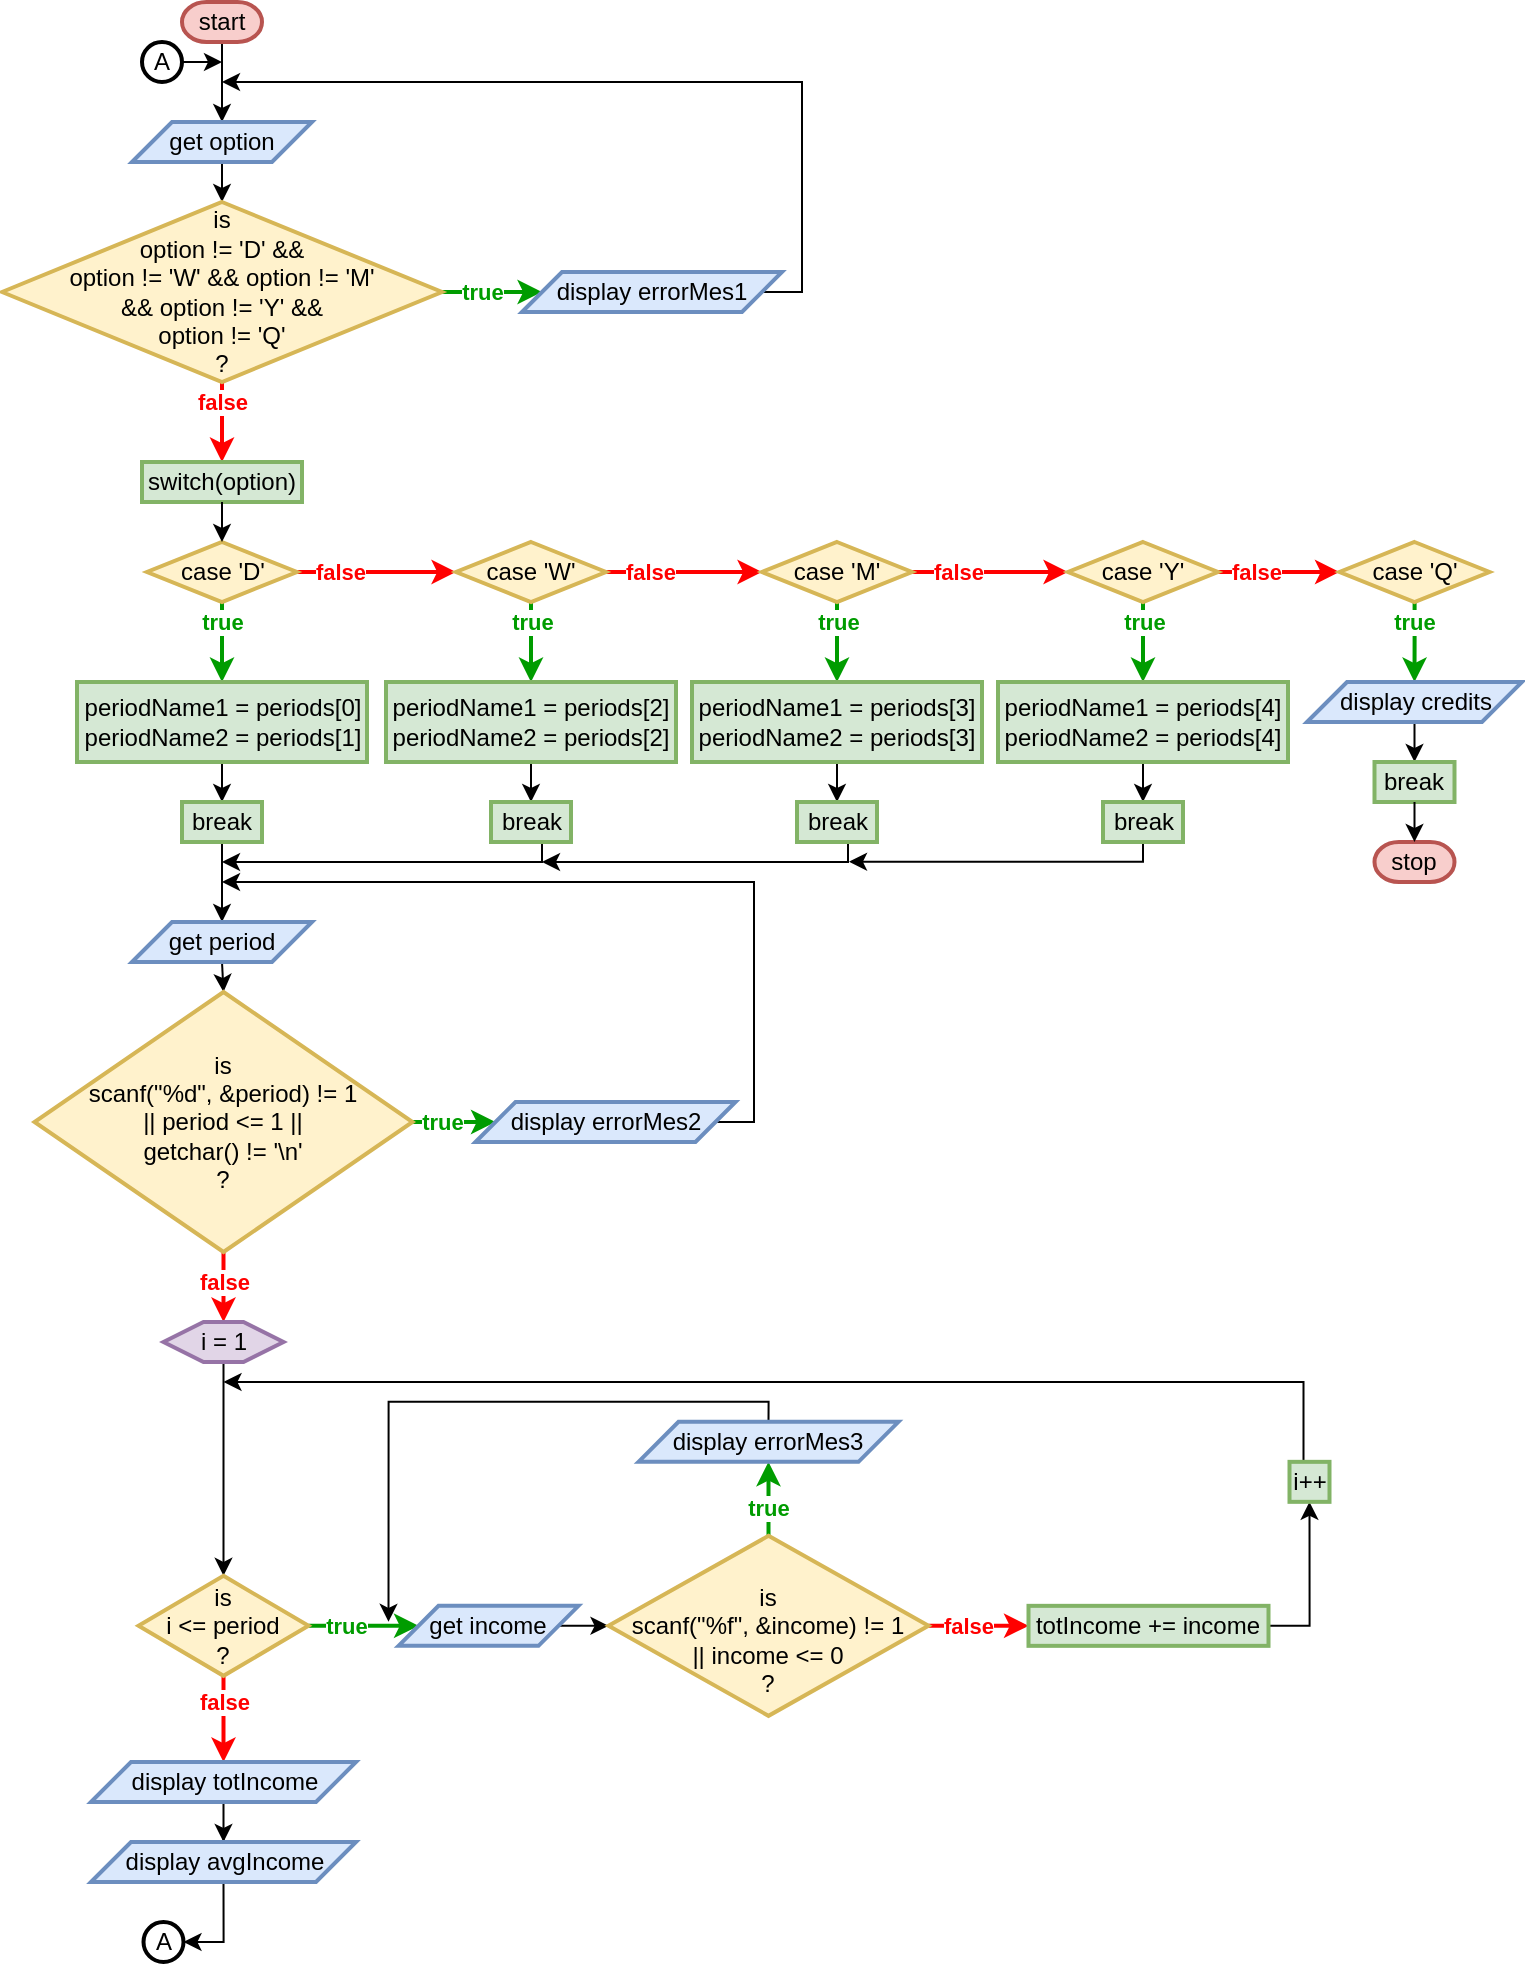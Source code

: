 <mxfile version="22.1.7" type="device">
  <diagram id="C5RBs43oDa-KdzZeNtuy" name="Page-1">
    <mxGraphModel dx="2422" dy="942" grid="1" gridSize="10" guides="1" tooltips="1" connect="1" arrows="1" fold="1" page="1" pageScale="1" pageWidth="827" pageHeight="1169" math="0" shadow="0">
      <root>
        <mxCell id="WIyWlLk6GJQsqaUBKTNV-0" />
        <mxCell id="WIyWlLk6GJQsqaUBKTNV-1" parent="WIyWlLk6GJQsqaUBKTNV-0" />
        <mxCell id="bwwct-PBgF6Mu_VAMtFp-4" value="" style="edgeStyle=orthogonalEdgeStyle;rounded=0;orthogonalLoop=1;jettySize=auto;html=1;" parent="WIyWlLk6GJQsqaUBKTNV-1" source="bwwct-PBgF6Mu_VAMtFp-2" edge="1">
          <mxGeometry relative="1" as="geometry">
            <mxPoint x="144" y="144" as="targetPoint" />
          </mxGeometry>
        </mxCell>
        <mxCell id="bwwct-PBgF6Mu_VAMtFp-2" value="A" style="strokeWidth=2;html=1;shape=mxgraph.flowchart.start_2;whiteSpace=wrap;" parent="WIyWlLk6GJQsqaUBKTNV-1" vertex="1">
          <mxGeometry x="104" y="134" width="20" height="20" as="geometry" />
        </mxCell>
        <mxCell id="bwwct-PBgF6Mu_VAMtFp-9" value="" style="edgeStyle=orthogonalEdgeStyle;rounded=0;orthogonalLoop=1;jettySize=auto;html=1;" parent="WIyWlLk6GJQsqaUBKTNV-1" source="bwwct-PBgF6Mu_VAMtFp-5" target="bwwct-PBgF6Mu_VAMtFp-8" edge="1">
          <mxGeometry relative="1" as="geometry" />
        </mxCell>
        <mxCell id="bwwct-PBgF6Mu_VAMtFp-5" value="start" style="strokeWidth=2;html=1;shape=mxgraph.flowchart.terminator;whiteSpace=wrap;fillColor=#f8cecc;strokeColor=#b85450;" parent="WIyWlLk6GJQsqaUBKTNV-1" vertex="1">
          <mxGeometry x="124" y="114" width="40" height="20" as="geometry" />
        </mxCell>
        <mxCell id="bwwct-PBgF6Mu_VAMtFp-11" value="" style="edgeStyle=orthogonalEdgeStyle;rounded=0;orthogonalLoop=1;jettySize=auto;html=1;" parent="WIyWlLk6GJQsqaUBKTNV-1" source="bwwct-PBgF6Mu_VAMtFp-8" target="bwwct-PBgF6Mu_VAMtFp-10" edge="1">
          <mxGeometry relative="1" as="geometry" />
        </mxCell>
        <mxCell id="bwwct-PBgF6Mu_VAMtFp-8" value="get option" style="shape=parallelogram;perimeter=parallelogramPerimeter;whiteSpace=wrap;html=1;fixedSize=1;strokeWidth=2;fillColor=#dae8fc;strokeColor=#6c8ebf;" parent="WIyWlLk6GJQsqaUBKTNV-1" vertex="1">
          <mxGeometry x="99" y="174" width="90" height="20" as="geometry" />
        </mxCell>
        <mxCell id="bwwct-PBgF6Mu_VAMtFp-13" value="&lt;font color=&quot;#009c00&quot;&gt;true&lt;/font&gt;" style="edgeStyle=orthogonalEdgeStyle;rounded=0;orthogonalLoop=1;jettySize=auto;html=1;fillColor=#d5e8d4;strokeColor=#009C00;strokeWidth=2;fontStyle=1" parent="WIyWlLk6GJQsqaUBKTNV-1" source="bwwct-PBgF6Mu_VAMtFp-10" target="bwwct-PBgF6Mu_VAMtFp-12" edge="1">
          <mxGeometry x="-0.2" relative="1" as="geometry">
            <mxPoint as="offset" />
          </mxGeometry>
        </mxCell>
        <mxCell id="bwwct-PBgF6Mu_VAMtFp-21" value="&lt;b&gt;&lt;font color=&quot;#ff0000&quot;&gt;false&lt;/font&gt;&lt;/b&gt;" style="edgeStyle=orthogonalEdgeStyle;rounded=0;orthogonalLoop=1;jettySize=auto;html=1;exitX=0.5;exitY=1;exitDx=0;exitDy=0;entryX=0.5;entryY=0;entryDx=0;entryDy=0;strokeColor=#FF0000;strokeWidth=2;" parent="WIyWlLk6GJQsqaUBKTNV-1" source="bwwct-PBgF6Mu_VAMtFp-10" target="bwwct-PBgF6Mu_VAMtFp-20" edge="1">
          <mxGeometry x="-0.5" relative="1" as="geometry">
            <mxPoint as="offset" />
          </mxGeometry>
        </mxCell>
        <mxCell id="bwwct-PBgF6Mu_VAMtFp-10" value="is&lt;br&gt;option != &#39;D&#39; &amp;amp;&amp;amp;&lt;br style=&quot;font-size: 11px;&quot;&gt;option != &#39;W&#39; &amp;amp;&amp;amp; option != &#39;M&#39;&lt;br&gt;&amp;amp;&amp;amp; option != &#39;Y&#39; &amp;amp;&amp;amp;&lt;br&gt;option != &#39;Q&#39;&lt;br&gt;?" style="rhombus;whiteSpace=wrap;html=1;strokeWidth=2;fillColor=#fff2cc;strokeColor=#d6b656;" parent="WIyWlLk6GJQsqaUBKTNV-1" vertex="1">
          <mxGeometry x="34" y="214" width="220" height="90" as="geometry" />
        </mxCell>
        <mxCell id="bwwct-PBgF6Mu_VAMtFp-17" style="edgeStyle=orthogonalEdgeStyle;rounded=0;orthogonalLoop=1;jettySize=auto;html=1;exitX=1;exitY=0.5;exitDx=0;exitDy=0;" parent="WIyWlLk6GJQsqaUBKTNV-1" source="bwwct-PBgF6Mu_VAMtFp-12" edge="1">
          <mxGeometry relative="1" as="geometry">
            <mxPoint x="144" y="154" as="targetPoint" />
            <Array as="points">
              <mxPoint x="434" y="259" />
              <mxPoint x="434" y="154" />
            </Array>
          </mxGeometry>
        </mxCell>
        <mxCell id="bwwct-PBgF6Mu_VAMtFp-12" value="display errorMes1" style="shape=parallelogram;perimeter=parallelogramPerimeter;whiteSpace=wrap;html=1;fixedSize=1;strokeWidth=2;fillColor=#dae8fc;strokeColor=#6c8ebf;" parent="WIyWlLk6GJQsqaUBKTNV-1" vertex="1">
          <mxGeometry x="294" y="249" width="130" height="20" as="geometry" />
        </mxCell>
        <mxCell id="bwwct-PBgF6Mu_VAMtFp-20" value="switch(option)" style="whiteSpace=wrap;html=1;strokeWidth=2;fillColor=#d5e8d4;strokeColor=#82b366;" parent="WIyWlLk6GJQsqaUBKTNV-1" vertex="1">
          <mxGeometry x="104" y="344" width="80" height="20" as="geometry" />
        </mxCell>
        <mxCell id="bwwct-PBgF6Mu_VAMtFp-61" value="&lt;b&gt;&lt;font color=&quot;#009c00&quot;&gt;true&lt;/font&gt;&lt;/b&gt;" style="edgeStyle=orthogonalEdgeStyle;rounded=0;orthogonalLoop=1;jettySize=auto;html=1;exitX=0.5;exitY=1;exitDx=0;exitDy=0;entryX=0.5;entryY=0;entryDx=0;entryDy=0;strokeWidth=2;strokeColor=#009C00;" parent="WIyWlLk6GJQsqaUBKTNV-1" source="bwwct-PBgF6Mu_VAMtFp-22" target="bwwct-PBgF6Mu_VAMtFp-24" edge="1">
          <mxGeometry x="-0.5" relative="1" as="geometry">
            <mxPoint as="offset" />
          </mxGeometry>
        </mxCell>
        <mxCell id="bwwct-PBgF6Mu_VAMtFp-62" value="&lt;b&gt;&lt;font color=&quot;#ff0000&quot;&gt;false&lt;/font&gt;&lt;/b&gt;" style="edgeStyle=orthogonalEdgeStyle;rounded=0;orthogonalLoop=1;jettySize=auto;html=1;exitX=1;exitY=0.5;exitDx=0;exitDy=0;entryX=0;entryY=0.5;entryDx=0;entryDy=0;strokeWidth=2;strokeColor=#FF0000;" parent="WIyWlLk6GJQsqaUBKTNV-1" source="bwwct-PBgF6Mu_VAMtFp-22" target="bwwct-PBgF6Mu_VAMtFp-53" edge="1">
          <mxGeometry x="-0.471" relative="1" as="geometry">
            <mxPoint as="offset" />
            <Array as="points">
              <mxPoint x="214" y="399" />
              <mxPoint x="214" y="399" />
            </Array>
          </mxGeometry>
        </mxCell>
        <mxCell id="bwwct-PBgF6Mu_VAMtFp-22" value="case &#39;D&#39;" style="rhombus;whiteSpace=wrap;html=1;strokeWidth=2;fillColor=#fff2cc;strokeColor=#d6b656;" parent="WIyWlLk6GJQsqaUBKTNV-1" vertex="1">
          <mxGeometry x="106.5" y="384" width="75" height="30" as="geometry" />
        </mxCell>
        <mxCell id="bwwct-PBgF6Mu_VAMtFp-29" value="" style="edgeStyle=orthogonalEdgeStyle;rounded=0;orthogonalLoop=1;jettySize=auto;html=1;" parent="WIyWlLk6GJQsqaUBKTNV-1" source="bwwct-PBgF6Mu_VAMtFp-24" target="bwwct-PBgF6Mu_VAMtFp-28" edge="1">
          <mxGeometry relative="1" as="geometry" />
        </mxCell>
        <mxCell id="bwwct-PBgF6Mu_VAMtFp-24" value="periodName1 = periods[0]&lt;br&gt;periodName2 = periods[1]" style="whiteSpace=wrap;html=1;strokeWidth=2;fillColor=#d5e8d4;strokeColor=#82b366;" parent="WIyWlLk6GJQsqaUBKTNV-1" vertex="1">
          <mxGeometry x="71.5" y="454" width="145" height="40" as="geometry" />
        </mxCell>
        <mxCell id="bwwct-PBgF6Mu_VAMtFp-135" style="edgeStyle=orthogonalEdgeStyle;rounded=0;orthogonalLoop=1;jettySize=auto;html=1;exitX=0.5;exitY=1;exitDx=0;exitDy=0;entryX=0.5;entryY=0;entryDx=0;entryDy=0;" parent="WIyWlLk6GJQsqaUBKTNV-1" source="bwwct-PBgF6Mu_VAMtFp-28" target="bJJAs-qii2yfyXWlFx9c-7" edge="1">
          <mxGeometry relative="1" as="geometry">
            <mxPoint x="144" y="734" as="targetPoint" />
          </mxGeometry>
        </mxCell>
        <mxCell id="bwwct-PBgF6Mu_VAMtFp-28" value="break" style="whiteSpace=wrap;html=1;strokeWidth=2;fillColor=#d5e8d4;strokeColor=#82b366;" parent="WIyWlLk6GJQsqaUBKTNV-1" vertex="1">
          <mxGeometry x="124" y="514" width="40" height="20" as="geometry" />
        </mxCell>
        <mxCell id="bwwct-PBgF6Mu_VAMtFp-63" value="&lt;b&gt;&lt;font color=&quot;#009c00&quot;&gt;true&lt;/font&gt;&lt;/b&gt;" style="edgeStyle=orthogonalEdgeStyle;rounded=0;orthogonalLoop=1;jettySize=auto;html=1;exitX=0.5;exitY=1;exitDx=0;exitDy=0;entryX=0.5;entryY=0;entryDx=0;entryDy=0;strokeWidth=2;strokeColor=#009C00;" parent="WIyWlLk6GJQsqaUBKTNV-1" source="bwwct-PBgF6Mu_VAMtFp-53" target="bwwct-PBgF6Mu_VAMtFp-56" edge="1">
          <mxGeometry x="-0.5" relative="1" as="geometry">
            <mxPoint as="offset" />
          </mxGeometry>
        </mxCell>
        <mxCell id="bwwct-PBgF6Mu_VAMtFp-80" value="&lt;b&gt;&lt;font color=&quot;#ff0000&quot;&gt;false&lt;/font&gt;&lt;/b&gt;" style="edgeStyle=orthogonalEdgeStyle;rounded=0;orthogonalLoop=1;jettySize=auto;html=1;exitX=1;exitY=0.5;exitDx=0;exitDy=0;entryX=0;entryY=0.5;entryDx=0;entryDy=0;strokeWidth=2;strokeColor=#FF0000;" parent="WIyWlLk6GJQsqaUBKTNV-1" source="bwwct-PBgF6Mu_VAMtFp-53" target="bwwct-PBgF6Mu_VAMtFp-66" edge="1">
          <mxGeometry x="-0.455" relative="1" as="geometry">
            <mxPoint as="offset" />
          </mxGeometry>
        </mxCell>
        <mxCell id="bwwct-PBgF6Mu_VAMtFp-53" value="case &#39;W&#39;" style="rhombus;whiteSpace=wrap;html=1;strokeWidth=2;fillColor=#fff2cc;strokeColor=#d6b656;" parent="WIyWlLk6GJQsqaUBKTNV-1" vertex="1">
          <mxGeometry x="261" y="384" width="75" height="30" as="geometry" />
        </mxCell>
        <mxCell id="bwwct-PBgF6Mu_VAMtFp-64" style="edgeStyle=orthogonalEdgeStyle;rounded=0;orthogonalLoop=1;jettySize=auto;html=1;exitX=0.5;exitY=1;exitDx=0;exitDy=0;entryX=0.5;entryY=0;entryDx=0;entryDy=0;" parent="WIyWlLk6GJQsqaUBKTNV-1" source="bwwct-PBgF6Mu_VAMtFp-56" target="bwwct-PBgF6Mu_VAMtFp-59" edge="1">
          <mxGeometry relative="1" as="geometry" />
        </mxCell>
        <mxCell id="bwwct-PBgF6Mu_VAMtFp-56" value="periodName1 = periods[2]&lt;br style=&quot;border-color: var(--border-color);&quot;&gt;periodName2 = periods[2]" style="whiteSpace=wrap;html=1;strokeWidth=2;fillColor=#d5e8d4;strokeColor=#82b366;" parent="WIyWlLk6GJQsqaUBKTNV-1" vertex="1">
          <mxGeometry x="226" y="454" width="145" height="40" as="geometry" />
        </mxCell>
        <mxCell id="bwwct-PBgF6Mu_VAMtFp-87" style="edgeStyle=orthogonalEdgeStyle;rounded=0;orthogonalLoop=1;jettySize=auto;html=1;exitX=0.5;exitY=1;exitDx=0;exitDy=0;" parent="WIyWlLk6GJQsqaUBKTNV-1" source="bwwct-PBgF6Mu_VAMtFp-59" edge="1">
          <mxGeometry relative="1" as="geometry">
            <mxPoint x="144" y="544" as="targetPoint" />
            <Array as="points">
              <mxPoint x="304" y="534" />
              <mxPoint x="304" y="544" />
            </Array>
          </mxGeometry>
        </mxCell>
        <mxCell id="bwwct-PBgF6Mu_VAMtFp-59" value="break" style="whiteSpace=wrap;html=1;strokeWidth=2;fillColor=#d5e8d4;strokeColor=#82b366;" parent="WIyWlLk6GJQsqaUBKTNV-1" vertex="1">
          <mxGeometry x="278.5" y="514" width="40" height="20" as="geometry" />
        </mxCell>
        <mxCell id="bwwct-PBgF6Mu_VAMtFp-65" value="&lt;b&gt;&lt;font color=&quot;#009c00&quot;&gt;true&lt;/font&gt;&lt;/b&gt;" style="edgeStyle=orthogonalEdgeStyle;rounded=0;orthogonalLoop=1;jettySize=auto;html=1;exitX=0.5;exitY=1;exitDx=0;exitDy=0;entryX=0.5;entryY=0;entryDx=0;entryDy=0;strokeWidth=2;strokeColor=#009C00;" parent="WIyWlLk6GJQsqaUBKTNV-1" source="bwwct-PBgF6Mu_VAMtFp-66" target="bwwct-PBgF6Mu_VAMtFp-68" edge="1">
          <mxGeometry x="-0.5" relative="1" as="geometry">
            <mxPoint as="offset" />
          </mxGeometry>
        </mxCell>
        <mxCell id="bwwct-PBgF6Mu_VAMtFp-81" value="&lt;b&gt;&lt;font color=&quot;#ff0000&quot;&gt;false&lt;/font&gt;&lt;/b&gt;" style="edgeStyle=orthogonalEdgeStyle;rounded=0;orthogonalLoop=1;jettySize=auto;html=1;exitX=1;exitY=0.5;exitDx=0;exitDy=0;entryX=0;entryY=0.5;entryDx=0;entryDy=0;strokeWidth=2;strokeColor=#FF0000;" parent="WIyWlLk6GJQsqaUBKTNV-1" source="bwwct-PBgF6Mu_VAMtFp-66" target="bwwct-PBgF6Mu_VAMtFp-71" edge="1">
          <mxGeometry x="-0.412" relative="1" as="geometry">
            <mxPoint as="offset" />
          </mxGeometry>
        </mxCell>
        <mxCell id="bwwct-PBgF6Mu_VAMtFp-66" value="case &#39;M&#39;" style="rhombus;whiteSpace=wrap;html=1;strokeWidth=2;fillColor=#fff2cc;strokeColor=#d6b656;" parent="WIyWlLk6GJQsqaUBKTNV-1" vertex="1">
          <mxGeometry x="414" y="384" width="75" height="30" as="geometry" />
        </mxCell>
        <mxCell id="bwwct-PBgF6Mu_VAMtFp-67" style="edgeStyle=orthogonalEdgeStyle;rounded=0;orthogonalLoop=1;jettySize=auto;html=1;exitX=0.5;exitY=1;exitDx=0;exitDy=0;entryX=0.5;entryY=0;entryDx=0;entryDy=0;" parent="WIyWlLk6GJQsqaUBKTNV-1" source="bwwct-PBgF6Mu_VAMtFp-68" target="bwwct-PBgF6Mu_VAMtFp-69" edge="1">
          <mxGeometry relative="1" as="geometry" />
        </mxCell>
        <mxCell id="bwwct-PBgF6Mu_VAMtFp-68" value="periodName1 = periods[3]&lt;br style=&quot;border-color: var(--border-color);&quot;&gt;periodName2 = periods[3]" style="whiteSpace=wrap;html=1;strokeWidth=2;fillColor=#d5e8d4;strokeColor=#82b366;" parent="WIyWlLk6GJQsqaUBKTNV-1" vertex="1">
          <mxGeometry x="379" y="454" width="145" height="40" as="geometry" />
        </mxCell>
        <mxCell id="bwwct-PBgF6Mu_VAMtFp-88" style="edgeStyle=orthogonalEdgeStyle;rounded=0;orthogonalLoop=1;jettySize=auto;html=1;exitX=0.5;exitY=1;exitDx=0;exitDy=0;" parent="WIyWlLk6GJQsqaUBKTNV-1" source="bwwct-PBgF6Mu_VAMtFp-69" edge="1">
          <mxGeometry relative="1" as="geometry">
            <mxPoint x="304" y="544" as="targetPoint" />
            <Array as="points">
              <mxPoint x="457" y="544" />
            </Array>
          </mxGeometry>
        </mxCell>
        <mxCell id="bwwct-PBgF6Mu_VAMtFp-69" value="break" style="whiteSpace=wrap;html=1;strokeWidth=2;fillColor=#d5e8d4;strokeColor=#82b366;" parent="WIyWlLk6GJQsqaUBKTNV-1" vertex="1">
          <mxGeometry x="431.5" y="514" width="40" height="20" as="geometry" />
        </mxCell>
        <mxCell id="bwwct-PBgF6Mu_VAMtFp-70" value="&lt;b&gt;&lt;font color=&quot;#009c00&quot;&gt;true&lt;/font&gt;&lt;/b&gt;" style="edgeStyle=orthogonalEdgeStyle;rounded=0;orthogonalLoop=1;jettySize=auto;html=1;exitX=0.5;exitY=1;exitDx=0;exitDy=0;entryX=0.5;entryY=0;entryDx=0;entryDy=0;strokeWidth=2;strokeColor=#009C00;" parent="WIyWlLk6GJQsqaUBKTNV-1" source="bwwct-PBgF6Mu_VAMtFp-71" target="bwwct-PBgF6Mu_VAMtFp-73" edge="1">
          <mxGeometry x="-0.5" relative="1" as="geometry">
            <mxPoint as="offset" />
          </mxGeometry>
        </mxCell>
        <mxCell id="bwwct-PBgF6Mu_VAMtFp-82" value="&lt;b&gt;&lt;font color=&quot;#ff0000&quot;&gt;false&lt;/font&gt;&lt;/b&gt;" style="edgeStyle=orthogonalEdgeStyle;rounded=0;orthogonalLoop=1;jettySize=auto;html=1;exitX=1;exitY=0.5;exitDx=0;exitDy=0;entryX=0;entryY=0.5;entryDx=0;entryDy=0;strokeWidth=2;strokeColor=#FF0000;" parent="WIyWlLk6GJQsqaUBKTNV-1" source="bwwct-PBgF6Mu_VAMtFp-71" target="bwwct-PBgF6Mu_VAMtFp-76" edge="1">
          <mxGeometry x="-0.375" relative="1" as="geometry">
            <mxPoint as="offset" />
          </mxGeometry>
        </mxCell>
        <mxCell id="bwwct-PBgF6Mu_VAMtFp-71" value="case &#39;Y&#39;" style="rhombus;whiteSpace=wrap;html=1;strokeWidth=2;fillColor=#fff2cc;strokeColor=#d6b656;" parent="WIyWlLk6GJQsqaUBKTNV-1" vertex="1">
          <mxGeometry x="567" y="384" width="75" height="30" as="geometry" />
        </mxCell>
        <mxCell id="bwwct-PBgF6Mu_VAMtFp-72" style="edgeStyle=orthogonalEdgeStyle;rounded=0;orthogonalLoop=1;jettySize=auto;html=1;exitX=0.5;exitY=1;exitDx=0;exitDy=0;entryX=0.5;entryY=0;entryDx=0;entryDy=0;" parent="WIyWlLk6GJQsqaUBKTNV-1" source="bwwct-PBgF6Mu_VAMtFp-73" target="bwwct-PBgF6Mu_VAMtFp-74" edge="1">
          <mxGeometry relative="1" as="geometry" />
        </mxCell>
        <mxCell id="bwwct-PBgF6Mu_VAMtFp-73" value="periodName1 = periods[4]&lt;br style=&quot;border-color: var(--border-color);&quot;&gt;periodName2 = periods[4]" style="whiteSpace=wrap;html=1;strokeWidth=2;fillColor=#d5e8d4;strokeColor=#82b366;" parent="WIyWlLk6GJQsqaUBKTNV-1" vertex="1">
          <mxGeometry x="532" y="454" width="145" height="40" as="geometry" />
        </mxCell>
        <mxCell id="Gk_Ozp-wiZFLK-AIQoWB-1" style="edgeStyle=orthogonalEdgeStyle;rounded=0;orthogonalLoop=1;jettySize=auto;html=1;exitX=0.5;exitY=1;exitDx=0;exitDy=0;" edge="1" parent="WIyWlLk6GJQsqaUBKTNV-1" source="bwwct-PBgF6Mu_VAMtFp-74">
          <mxGeometry relative="1" as="geometry">
            <mxPoint x="457.5" y="543.85" as="targetPoint" />
            <mxPoint x="627.5" y="543.85" as="sourcePoint" />
            <Array as="points">
              <mxPoint x="605" y="544" />
            </Array>
          </mxGeometry>
        </mxCell>
        <mxCell id="bwwct-PBgF6Mu_VAMtFp-74" value="break" style="whiteSpace=wrap;html=1;strokeWidth=2;fillColor=#d5e8d4;strokeColor=#82b366;" parent="WIyWlLk6GJQsqaUBKTNV-1" vertex="1">
          <mxGeometry x="584.5" y="514" width="40" height="20" as="geometry" />
        </mxCell>
        <mxCell id="bwwct-PBgF6Mu_VAMtFp-93" value="&lt;b&gt;&lt;font color=&quot;#009c00&quot;&gt;true&lt;/font&gt;&lt;/b&gt;" style="edgeStyle=orthogonalEdgeStyle;rounded=0;orthogonalLoop=1;jettySize=auto;html=1;strokeWidth=2;strokeColor=#009C00;" parent="WIyWlLk6GJQsqaUBKTNV-1" source="bwwct-PBgF6Mu_VAMtFp-76" target="bwwct-PBgF6Mu_VAMtFp-92" edge="1">
          <mxGeometry x="-0.5" relative="1" as="geometry">
            <mxPoint as="offset" />
          </mxGeometry>
        </mxCell>
        <mxCell id="bwwct-PBgF6Mu_VAMtFp-76" value="case &#39;Q&#39;" style="rhombus;whiteSpace=wrap;html=1;strokeWidth=2;fillColor=#fff2cc;strokeColor=#d6b656;" parent="WIyWlLk6GJQsqaUBKTNV-1" vertex="1">
          <mxGeometry x="702.75" y="384" width="75" height="30" as="geometry" />
        </mxCell>
        <mxCell id="bwwct-PBgF6Mu_VAMtFp-136" style="edgeStyle=orthogonalEdgeStyle;rounded=0;orthogonalLoop=1;jettySize=auto;html=1;exitX=0.5;exitY=1;exitDx=0;exitDy=0;entryX=0.5;entryY=0;entryDx=0;entryDy=0;" parent="WIyWlLk6GJQsqaUBKTNV-1" source="bJJAs-qii2yfyXWlFx9c-7" target="bwwct-PBgF6Mu_VAMtFp-98" edge="1">
          <mxGeometry relative="1" as="geometry">
            <mxPoint x="149" y="624" as="sourcePoint" />
          </mxGeometry>
        </mxCell>
        <mxCell id="bwwct-PBgF6Mu_VAMtFp-95" value="" style="edgeStyle=orthogonalEdgeStyle;rounded=0;orthogonalLoop=1;jettySize=auto;html=1;" parent="WIyWlLk6GJQsqaUBKTNV-1" source="bwwct-PBgF6Mu_VAMtFp-92" target="bwwct-PBgF6Mu_VAMtFp-94" edge="1">
          <mxGeometry relative="1" as="geometry" />
        </mxCell>
        <mxCell id="bwwct-PBgF6Mu_VAMtFp-92" value="display credits" style="shape=parallelogram;perimeter=parallelogramPerimeter;whiteSpace=wrap;html=1;fixedSize=1;strokeWidth=2;fillColor=#dae8fc;strokeColor=#6c8ebf;" parent="WIyWlLk6GJQsqaUBKTNV-1" vertex="1">
          <mxGeometry x="686.5" y="454" width="107.5" height="20" as="geometry" />
        </mxCell>
        <mxCell id="bwwct-PBgF6Mu_VAMtFp-94" value="break" style="whiteSpace=wrap;html=1;strokeWidth=2;fillColor=#d5e8d4;strokeColor=#82b366;" parent="WIyWlLk6GJQsqaUBKTNV-1" vertex="1">
          <mxGeometry x="720.25" y="494" width="40" height="20" as="geometry" />
        </mxCell>
        <mxCell id="bwwct-PBgF6Mu_VAMtFp-96" value="stop" style="strokeWidth=2;html=1;shape=mxgraph.flowchart.terminator;whiteSpace=wrap;fillColor=#f8cecc;strokeColor=#b85450;" parent="WIyWlLk6GJQsqaUBKTNV-1" vertex="1">
          <mxGeometry x="720.25" y="534" width="40" height="20" as="geometry" />
        </mxCell>
        <mxCell id="bwwct-PBgF6Mu_VAMtFp-138" value="&lt;font color=&quot;#009c00&quot;&gt;&lt;b&gt;true&lt;/b&gt;&lt;/font&gt;" style="edgeStyle=orthogonalEdgeStyle;rounded=0;orthogonalLoop=1;jettySize=auto;html=1;exitX=1;exitY=0.5;exitDx=0;exitDy=0;entryX=0;entryY=0.5;entryDx=0;entryDy=0;strokeWidth=2;strokeColor=#009C00;" parent="WIyWlLk6GJQsqaUBKTNV-1" source="bwwct-PBgF6Mu_VAMtFp-98" target="bwwct-PBgF6Mu_VAMtFp-100" edge="1">
          <mxGeometry x="-0.13" relative="1" as="geometry">
            <mxPoint as="offset" />
          </mxGeometry>
        </mxCell>
        <mxCell id="bwwct-PBgF6Mu_VAMtFp-140" value="&lt;b&gt;&lt;font color=&quot;#ff0000&quot;&gt;false&lt;/font&gt;&lt;/b&gt;" style="edgeStyle=orthogonalEdgeStyle;rounded=0;orthogonalLoop=1;jettySize=auto;html=1;exitX=0.5;exitY=1;exitDx=0;exitDy=0;entryX=0.5;entryY=0;entryDx=0;entryDy=0;strokeWidth=2;strokeColor=#FF0000;" parent="WIyWlLk6GJQsqaUBKTNV-1" source="bwwct-PBgF6Mu_VAMtFp-98" target="bwwct-PBgF6Mu_VAMtFp-103" edge="1">
          <mxGeometry x="-0.143" relative="1" as="geometry">
            <mxPoint as="offset" />
          </mxGeometry>
        </mxCell>
        <mxCell id="bwwct-PBgF6Mu_VAMtFp-98" value="is&lt;br&gt;scanf(&quot;%d&quot;, &amp;amp;period) != 1&lt;br&gt;|| period &amp;lt;= 1 || &lt;br&gt;getchar() != &#39;\n&#39;&lt;br&gt;?" style="rhombus;whiteSpace=wrap;html=1;strokeWidth=2;fillColor=#fff2cc;strokeColor=#d6b656;" parent="WIyWlLk6GJQsqaUBKTNV-1" vertex="1">
          <mxGeometry x="50.25" y="609" width="189" height="130" as="geometry" />
        </mxCell>
        <mxCell id="bwwct-PBgF6Mu_VAMtFp-139" style="edgeStyle=orthogonalEdgeStyle;rounded=0;orthogonalLoop=1;jettySize=auto;html=1;exitX=1;exitY=0.5;exitDx=0;exitDy=0;" parent="WIyWlLk6GJQsqaUBKTNV-1" source="bwwct-PBgF6Mu_VAMtFp-100" edge="1">
          <mxGeometry relative="1" as="geometry">
            <mxPoint x="144" y="554" as="targetPoint" />
            <Array as="points">
              <mxPoint x="410" y="674" />
              <mxPoint x="410" y="554" />
            </Array>
          </mxGeometry>
        </mxCell>
        <mxCell id="bwwct-PBgF6Mu_VAMtFp-100" value="display errorMes2" style="shape=parallelogram;perimeter=parallelogramPerimeter;whiteSpace=wrap;html=1;fixedSize=1;strokeWidth=2;fillColor=#dae8fc;strokeColor=#6c8ebf;" parent="WIyWlLk6GJQsqaUBKTNV-1" vertex="1">
          <mxGeometry x="270.75" y="664" width="130" height="20" as="geometry" />
        </mxCell>
        <mxCell id="bwwct-PBgF6Mu_VAMtFp-106" value="" style="edgeStyle=orthogonalEdgeStyle;rounded=0;orthogonalLoop=1;jettySize=auto;html=1;entryX=0.5;entryY=0;entryDx=0;entryDy=0;exitX=0.5;exitY=1;exitDx=0;exitDy=0;" parent="WIyWlLk6GJQsqaUBKTNV-1" source="bwwct-PBgF6Mu_VAMtFp-103" target="bwwct-PBgF6Mu_VAMtFp-105" edge="1">
          <mxGeometry relative="1" as="geometry">
            <mxPoint x="334.75" y="1166" as="targetPoint" />
          </mxGeometry>
        </mxCell>
        <mxCell id="bwwct-PBgF6Mu_VAMtFp-103" value="i = 1" style="shape=hexagon;perimeter=hexagonPerimeter2;whiteSpace=wrap;html=1;fixedSize=1;strokeWidth=2;fillColor=#e1d5e7;strokeColor=#9673a6;" parent="WIyWlLk6GJQsqaUBKTNV-1" vertex="1">
          <mxGeometry x="114.75" y="774" width="60" height="20" as="geometry" />
        </mxCell>
        <mxCell id="bwwct-PBgF6Mu_VAMtFp-126" value="&lt;b&gt;&lt;font color=&quot;#ff0000&quot;&gt;false&lt;/font&gt;&lt;/b&gt;" style="edgeStyle=orthogonalEdgeStyle;rounded=0;orthogonalLoop=1;jettySize=auto;html=1;strokeWidth=2;strokeColor=#FF0000;entryX=0.5;entryY=0;entryDx=0;entryDy=0;" parent="WIyWlLk6GJQsqaUBKTNV-1" source="bwwct-PBgF6Mu_VAMtFp-105" target="bwwct-PBgF6Mu_VAMtFp-125" edge="1">
          <mxGeometry x="-0.393" relative="1" as="geometry">
            <mxPoint x="147.25" y="995.92" as="targetPoint" />
            <mxPoint as="offset" />
          </mxGeometry>
        </mxCell>
        <mxCell id="bwwct-PBgF6Mu_VAMtFp-153" value="&lt;b&gt;&lt;font color=&quot;#009c00&quot;&gt;true&lt;/font&gt;&lt;/b&gt;" style="edgeStyle=orthogonalEdgeStyle;rounded=0;orthogonalLoop=1;jettySize=auto;html=1;exitX=1;exitY=0.5;exitDx=0;exitDy=0;entryX=0;entryY=0.5;entryDx=0;entryDy=0;strokeWidth=2;strokeColor=#009C00;" parent="WIyWlLk6GJQsqaUBKTNV-1" source="bwwct-PBgF6Mu_VAMtFp-105" target="bJJAs-qii2yfyXWlFx9c-10" edge="1">
          <mxGeometry x="-0.333" relative="1" as="geometry">
            <mxPoint x="274.25" y="925.92" as="targetPoint" />
            <mxPoint as="offset" />
          </mxGeometry>
        </mxCell>
        <mxCell id="bwwct-PBgF6Mu_VAMtFp-105" value="is&lt;br&gt;i &amp;lt;= period&lt;br&gt;?" style="rhombus;whiteSpace=wrap;html=1;strokeWidth=2;fillColor=#fff2cc;strokeColor=#d6b656;" parent="WIyWlLk6GJQsqaUBKTNV-1" vertex="1">
          <mxGeometry x="102.25" y="900.92" width="85" height="50" as="geometry" />
        </mxCell>
        <mxCell id="bwwct-PBgF6Mu_VAMtFp-154" style="edgeStyle=orthogonalEdgeStyle;rounded=0;orthogonalLoop=1;jettySize=auto;html=1;exitX=1;exitY=0.5;exitDx=0;exitDy=0;entryX=0;entryY=0.5;entryDx=0;entryDy=0;" parent="WIyWlLk6GJQsqaUBKTNV-1" source="bJJAs-qii2yfyXWlFx9c-10" target="bwwct-PBgF6Mu_VAMtFp-113" edge="1">
          <mxGeometry relative="1" as="geometry">
            <mxPoint x="394.25" y="925.92" as="sourcePoint" />
          </mxGeometry>
        </mxCell>
        <mxCell id="bwwct-PBgF6Mu_VAMtFp-155" value="&lt;b&gt;&lt;font color=&quot;#009c00&quot;&gt;true&lt;/font&gt;&lt;/b&gt;" style="edgeStyle=orthogonalEdgeStyle;rounded=0;orthogonalLoop=1;jettySize=auto;html=1;exitX=0.5;exitY=0;exitDx=0;exitDy=0;entryX=0.5;entryY=1;entryDx=0;entryDy=0;strokeWidth=2;strokeColor=#009C00;" parent="WIyWlLk6GJQsqaUBKTNV-1" source="bwwct-PBgF6Mu_VAMtFp-113" target="bwwct-PBgF6Mu_VAMtFp-115" edge="1">
          <mxGeometry x="-0.277" relative="1" as="geometry">
            <mxPoint as="offset" />
          </mxGeometry>
        </mxCell>
        <mxCell id="bwwct-PBgF6Mu_VAMtFp-157" value="&lt;b&gt;&lt;font color=&quot;#ff0000&quot;&gt;false&lt;/font&gt;&lt;/b&gt;" style="edgeStyle=orthogonalEdgeStyle;rounded=0;orthogonalLoop=1;jettySize=auto;html=1;exitX=1;exitY=0.5;exitDx=0;exitDy=0;entryX=0;entryY=0.5;entryDx=0;entryDy=0;strokeWidth=2;strokeColor=#FF0000;" parent="WIyWlLk6GJQsqaUBKTNV-1" source="bwwct-PBgF6Mu_VAMtFp-113" target="bwwct-PBgF6Mu_VAMtFp-118" edge="1">
          <mxGeometry x="-0.2" relative="1" as="geometry">
            <mxPoint as="offset" />
          </mxGeometry>
        </mxCell>
        <mxCell id="bwwct-PBgF6Mu_VAMtFp-113" value="&lt;br&gt;is&lt;br&gt;scanf(&quot;%f&quot;, &amp;amp;income) != 1&lt;br&gt;|| income &amp;lt;= 0&lt;br&gt;?" style="rhombus;whiteSpace=wrap;html=1;strokeWidth=2;fillColor=#fff2cc;strokeColor=#d6b656;" parent="WIyWlLk6GJQsqaUBKTNV-1" vertex="1">
          <mxGeometry x="337.25" y="880.92" width="160" height="90" as="geometry" />
        </mxCell>
        <mxCell id="bwwct-PBgF6Mu_VAMtFp-156" style="edgeStyle=orthogonalEdgeStyle;rounded=0;orthogonalLoop=1;jettySize=auto;html=1;exitX=0.5;exitY=0;exitDx=0;exitDy=0;" parent="WIyWlLk6GJQsqaUBKTNV-1" source="bwwct-PBgF6Mu_VAMtFp-115" edge="1">
          <mxGeometry relative="1" as="geometry">
            <mxPoint x="227.25" y="923.92" as="targetPoint" />
            <Array as="points">
              <mxPoint x="417.25" y="813.92" />
              <mxPoint x="227.25" y="813.92" />
            </Array>
            <mxPoint x="544.25" y="790.92" as="sourcePoint" />
          </mxGeometry>
        </mxCell>
        <mxCell id="bwwct-PBgF6Mu_VAMtFp-115" value="display errorMes3" style="shape=parallelogram;perimeter=parallelogramPerimeter;whiteSpace=wrap;html=1;fixedSize=1;strokeWidth=2;fillColor=#dae8fc;strokeColor=#6c8ebf;" parent="WIyWlLk6GJQsqaUBKTNV-1" vertex="1">
          <mxGeometry x="352.25" y="823.92" width="130" height="20" as="geometry" />
        </mxCell>
        <mxCell id="bwwct-PBgF6Mu_VAMtFp-158" style="edgeStyle=orthogonalEdgeStyle;rounded=0;orthogonalLoop=1;jettySize=auto;html=1;exitX=1;exitY=0.5;exitDx=0;exitDy=0;entryX=0.5;entryY=1;entryDx=0;entryDy=0;" parent="WIyWlLk6GJQsqaUBKTNV-1" source="bwwct-PBgF6Mu_VAMtFp-118" target="bwwct-PBgF6Mu_VAMtFp-120" edge="1">
          <mxGeometry relative="1" as="geometry" />
        </mxCell>
        <mxCell id="bwwct-PBgF6Mu_VAMtFp-118" value="totIncome += income" style="whiteSpace=wrap;html=1;strokeWidth=2;fillColor=#d5e8d4;strokeColor=#82b366;" parent="WIyWlLk6GJQsqaUBKTNV-1" vertex="1">
          <mxGeometry x="547.25" y="915.92" width="120" height="20" as="geometry" />
        </mxCell>
        <mxCell id="bwwct-PBgF6Mu_VAMtFp-160" style="edgeStyle=orthogonalEdgeStyle;rounded=0;orthogonalLoop=1;jettySize=auto;html=1;exitX=0.5;exitY=0;exitDx=0;exitDy=0;" parent="WIyWlLk6GJQsqaUBKTNV-1" source="bwwct-PBgF6Mu_VAMtFp-120" edge="1">
          <mxGeometry relative="1" as="geometry">
            <mxPoint x="144.75" y="804" as="targetPoint" />
            <mxPoint x="794.75" y="1134" as="sourcePoint" />
            <Array as="points">
              <mxPoint x="684.75" y="804" />
            </Array>
          </mxGeometry>
        </mxCell>
        <mxCell id="bwwct-PBgF6Mu_VAMtFp-120" value="i++" style="whiteSpace=wrap;html=1;strokeWidth=2;fillColor=#d5e8d4;strokeColor=#82b366;" parent="WIyWlLk6GJQsqaUBKTNV-1" vertex="1">
          <mxGeometry x="677.75" y="843.92" width="20" height="20" as="geometry" />
        </mxCell>
        <mxCell id="bwwct-PBgF6Mu_VAMtFp-128" value="" style="edgeStyle=orthogonalEdgeStyle;rounded=0;orthogonalLoop=1;jettySize=auto;html=1;" parent="WIyWlLk6GJQsqaUBKTNV-1" source="bwwct-PBgF6Mu_VAMtFp-125" target="bwwct-PBgF6Mu_VAMtFp-127" edge="1">
          <mxGeometry relative="1" as="geometry" />
        </mxCell>
        <mxCell id="bwwct-PBgF6Mu_VAMtFp-125" value="display totIncome" style="shape=parallelogram;perimeter=parallelogramPerimeter;whiteSpace=wrap;html=1;fixedSize=1;strokeWidth=2;fillColor=#dae8fc;strokeColor=#6c8ebf;" parent="WIyWlLk6GJQsqaUBKTNV-1" vertex="1">
          <mxGeometry x="78.5" y="994" width="132.5" height="20" as="geometry" />
        </mxCell>
        <mxCell id="bJJAs-qii2yfyXWlFx9c-0" style="edgeStyle=orthogonalEdgeStyle;rounded=0;orthogonalLoop=1;jettySize=auto;html=1;exitX=0.5;exitY=1;exitDx=0;exitDy=0;entryX=1;entryY=0.5;entryDx=0;entryDy=0;" parent="WIyWlLk6GJQsqaUBKTNV-1" source="bwwct-PBgF6Mu_VAMtFp-127" target="bwwct-PBgF6Mu_VAMtFp-129" edge="1">
          <mxGeometry relative="1" as="geometry">
            <Array as="points">
              <mxPoint x="144.75" y="1084" />
            </Array>
          </mxGeometry>
        </mxCell>
        <mxCell id="bwwct-PBgF6Mu_VAMtFp-127" value="display avgIncome" style="shape=parallelogram;perimeter=parallelogramPerimeter;whiteSpace=wrap;html=1;fixedSize=1;strokeWidth=2;fillColor=#dae8fc;strokeColor=#6c8ebf;" parent="WIyWlLk6GJQsqaUBKTNV-1" vertex="1">
          <mxGeometry x="78.5" y="1034" width="132.5" height="20" as="geometry" />
        </mxCell>
        <mxCell id="bwwct-PBgF6Mu_VAMtFp-129" value="A" style="ellipse;whiteSpace=wrap;html=1;strokeWidth=2;" parent="WIyWlLk6GJQsqaUBKTNV-1" vertex="1">
          <mxGeometry x="104.75" y="1074" width="20" height="20" as="geometry" />
        </mxCell>
        <mxCell id="bwwct-PBgF6Mu_VAMtFp-141" style="edgeStyle=orthogonalEdgeStyle;rounded=0;orthogonalLoop=1;jettySize=auto;html=1;exitX=0.5;exitY=1;exitDx=0;exitDy=0;entryX=0.5;entryY=0;entryDx=0;entryDy=0;entryPerimeter=0;" parent="WIyWlLk6GJQsqaUBKTNV-1" source="bwwct-PBgF6Mu_VAMtFp-94" target="bwwct-PBgF6Mu_VAMtFp-96" edge="1">
          <mxGeometry relative="1" as="geometry" />
        </mxCell>
        <mxCell id="bJJAs-qii2yfyXWlFx9c-5" style="edgeStyle=orthogonalEdgeStyle;rounded=0;orthogonalLoop=1;jettySize=auto;html=1;exitX=0.5;exitY=1;exitDx=0;exitDy=0;entryX=0.5;entryY=0;entryDx=0;entryDy=0;" parent="WIyWlLk6GJQsqaUBKTNV-1" source="bwwct-PBgF6Mu_VAMtFp-20" target="bwwct-PBgF6Mu_VAMtFp-22" edge="1">
          <mxGeometry relative="1" as="geometry" />
        </mxCell>
        <mxCell id="bJJAs-qii2yfyXWlFx9c-7" value="get period" style="shape=parallelogram;perimeter=parallelogramPerimeter;whiteSpace=wrap;html=1;fixedSize=1;strokeWidth=2;fillColor=#dae8fc;strokeColor=#6c8ebf;" parent="WIyWlLk6GJQsqaUBKTNV-1" vertex="1">
          <mxGeometry x="99" y="574" width="90" height="20" as="geometry" />
        </mxCell>
        <mxCell id="bJJAs-qii2yfyXWlFx9c-10" value="get income" style="shape=parallelogram;perimeter=parallelogramPerimeter;whiteSpace=wrap;html=1;fixedSize=1;strokeWidth=2;fillColor=#dae8fc;strokeColor=#6c8ebf;" parent="WIyWlLk6GJQsqaUBKTNV-1" vertex="1">
          <mxGeometry x="232.25" y="915.92" width="90" height="20" as="geometry" />
        </mxCell>
      </root>
    </mxGraphModel>
  </diagram>
</mxfile>
